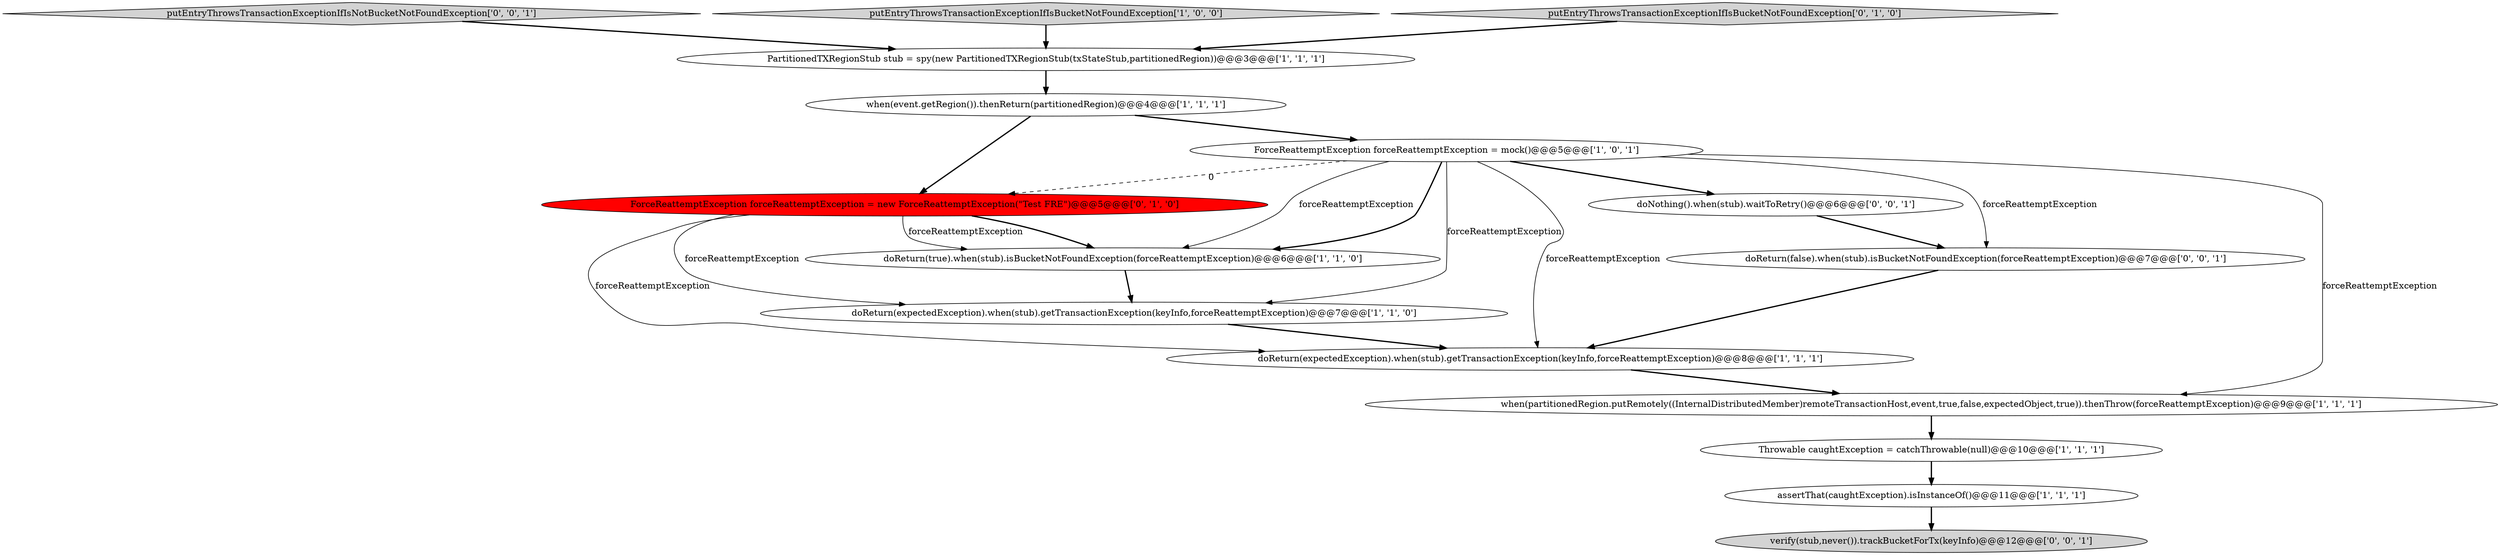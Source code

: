 digraph {
4 [style = filled, label = "when(partitionedRegion.putRemotely((InternalDistributedMember)remoteTransactionHost,event,true,false,expectedObject,true)).thenThrow(forceReattemptException)@@@9@@@['1', '1', '1']", fillcolor = white, shape = ellipse image = "AAA0AAABBB1BBB"];
12 [style = filled, label = "doNothing().when(stub).waitToRetry()@@@6@@@['0', '0', '1']", fillcolor = white, shape = ellipse image = "AAA0AAABBB3BBB"];
2 [style = filled, label = "assertThat(caughtException).isInstanceOf()@@@11@@@['1', '1', '1']", fillcolor = white, shape = ellipse image = "AAA0AAABBB1BBB"];
5 [style = filled, label = "doReturn(true).when(stub).isBucketNotFoundException(forceReattemptException)@@@6@@@['1', '1', '0']", fillcolor = white, shape = ellipse image = "AAA0AAABBB1BBB"];
14 [style = filled, label = "putEntryThrowsTransactionExceptionIfIsNotBucketNotFoundException['0', '0', '1']", fillcolor = lightgray, shape = diamond image = "AAA0AAABBB3BBB"];
3 [style = filled, label = "doReturn(expectedException).when(stub).getTransactionException(keyInfo,forceReattemptException)@@@7@@@['1', '1', '0']", fillcolor = white, shape = ellipse image = "AAA0AAABBB1BBB"];
11 [style = filled, label = "ForceReattemptException forceReattemptException = new ForceReattemptException(\"Test FRE\")@@@5@@@['0', '1', '0']", fillcolor = red, shape = ellipse image = "AAA1AAABBB2BBB"];
1 [style = filled, label = "when(event.getRegion()).thenReturn(partitionedRegion)@@@4@@@['1', '1', '1']", fillcolor = white, shape = ellipse image = "AAA0AAABBB1BBB"];
9 [style = filled, label = "ForceReattemptException forceReattemptException = mock()@@@5@@@['1', '0', '1']", fillcolor = white, shape = ellipse image = "AAA0AAABBB1BBB"];
6 [style = filled, label = "Throwable caughtException = catchThrowable(null)@@@10@@@['1', '1', '1']", fillcolor = white, shape = ellipse image = "AAA0AAABBB1BBB"];
7 [style = filled, label = "putEntryThrowsTransactionExceptionIfIsBucketNotFoundException['1', '0', '0']", fillcolor = lightgray, shape = diamond image = "AAA0AAABBB1BBB"];
8 [style = filled, label = "doReturn(expectedException).when(stub).getTransactionException(keyInfo,forceReattemptException)@@@8@@@['1', '1', '1']", fillcolor = white, shape = ellipse image = "AAA0AAABBB1BBB"];
0 [style = filled, label = "PartitionedTXRegionStub stub = spy(new PartitionedTXRegionStub(txStateStub,partitionedRegion))@@@3@@@['1', '1', '1']", fillcolor = white, shape = ellipse image = "AAA0AAABBB1BBB"];
10 [style = filled, label = "putEntryThrowsTransactionExceptionIfIsBucketNotFoundException['0', '1', '0']", fillcolor = lightgray, shape = diamond image = "AAA0AAABBB2BBB"];
15 [style = filled, label = "verify(stub,never()).trackBucketForTx(keyInfo)@@@12@@@['0', '0', '1']", fillcolor = lightgray, shape = ellipse image = "AAA0AAABBB3BBB"];
13 [style = filled, label = "doReturn(false).when(stub).isBucketNotFoundException(forceReattemptException)@@@7@@@['0', '0', '1']", fillcolor = white, shape = ellipse image = "AAA0AAABBB3BBB"];
5->3 [style = bold, label=""];
9->4 [style = solid, label="forceReattemptException"];
4->6 [style = bold, label=""];
9->13 [style = solid, label="forceReattemptException"];
7->0 [style = bold, label=""];
1->9 [style = bold, label=""];
1->11 [style = bold, label=""];
6->2 [style = bold, label=""];
12->13 [style = bold, label=""];
11->5 [style = bold, label=""];
9->5 [style = solid, label="forceReattemptException"];
14->0 [style = bold, label=""];
11->8 [style = solid, label="forceReattemptException"];
0->1 [style = bold, label=""];
3->8 [style = bold, label=""];
11->5 [style = solid, label="forceReattemptException"];
10->0 [style = bold, label=""];
9->8 [style = solid, label="forceReattemptException"];
2->15 [style = bold, label=""];
9->5 [style = bold, label=""];
9->11 [style = dashed, label="0"];
9->12 [style = bold, label=""];
8->4 [style = bold, label=""];
9->3 [style = solid, label="forceReattemptException"];
13->8 [style = bold, label=""];
11->3 [style = solid, label="forceReattemptException"];
}
